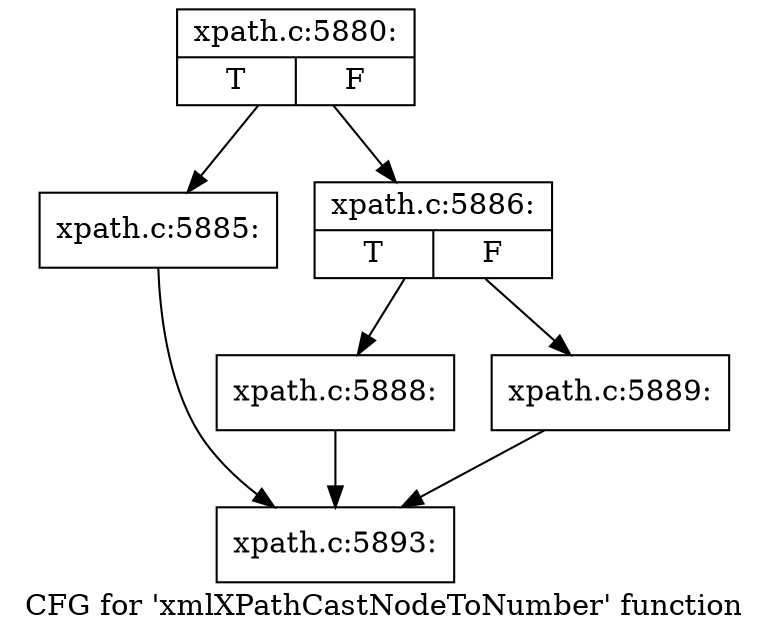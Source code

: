 digraph "CFG for 'xmlXPathCastNodeToNumber' function" {
	label="CFG for 'xmlXPathCastNodeToNumber' function";

	Node0x48e3580 [shape=record,label="{xpath.c:5880:|{<s0>T|<s1>F}}"];
	Node0x48e3580 -> Node0x48e2a50;
	Node0x48e3580 -> Node0x48e2aa0;
	Node0x48e2a50 [shape=record,label="{xpath.c:5885:}"];
	Node0x48e2a50 -> Node0x48e38b0;
	Node0x48e2aa0 [shape=record,label="{xpath.c:5886:|{<s0>T|<s1>F}}"];
	Node0x48e2aa0 -> Node0x48e4c80;
	Node0x48e2aa0 -> Node0x48e4cd0;
	Node0x48e4c80 [shape=record,label="{xpath.c:5888:}"];
	Node0x48e4c80 -> Node0x48e38b0;
	Node0x48e4cd0 [shape=record,label="{xpath.c:5889:}"];
	Node0x48e4cd0 -> Node0x48e38b0;
	Node0x48e38b0 [shape=record,label="{xpath.c:5893:}"];
}
